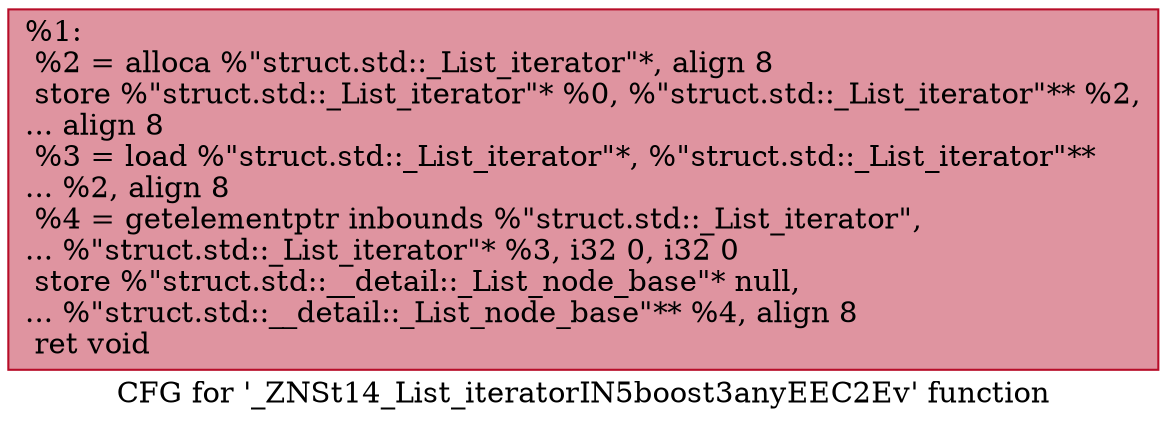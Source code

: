 digraph "CFG for '_ZNSt14_List_iteratorIN5boost3anyEEC2Ev' function" {
	label="CFG for '_ZNSt14_List_iteratorIN5boost3anyEEC2Ev' function";

	Node0x55dea6897320 [shape=record,color="#b70d28ff", style=filled, fillcolor="#b70d2870",label="{%1:\l  %2 = alloca %\"struct.std::_List_iterator\"*, align 8\l  store %\"struct.std::_List_iterator\"* %0, %\"struct.std::_List_iterator\"** %2,\l... align 8\l  %3 = load %\"struct.std::_List_iterator\"*, %\"struct.std::_List_iterator\"**\l... %2, align 8\l  %4 = getelementptr inbounds %\"struct.std::_List_iterator\",\l... %\"struct.std::_List_iterator\"* %3, i32 0, i32 0\l  store %\"struct.std::__detail::_List_node_base\"* null,\l... %\"struct.std::__detail::_List_node_base\"** %4, align 8\l  ret void\l}"];
}
